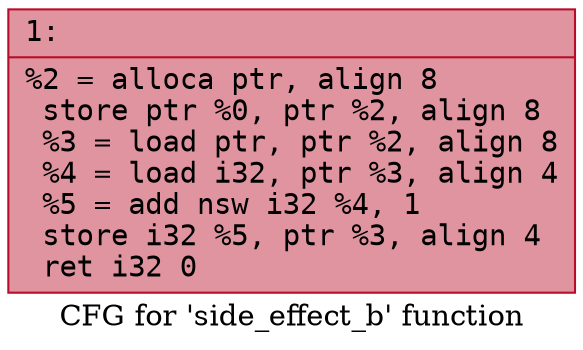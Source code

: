 digraph "CFG for 'side_effect_b' function" {
	label="CFG for 'side_effect_b' function";

	Node0x6086ba9a03f0 [shape=record,color="#b70d28ff", style=filled, fillcolor="#b70d2870" fontname="Courier",label="{1:\l|  %2 = alloca ptr, align 8\l  store ptr %0, ptr %2, align 8\l  %3 = load ptr, ptr %2, align 8\l  %4 = load i32, ptr %3, align 4\l  %5 = add nsw i32 %4, 1\l  store i32 %5, ptr %3, align 4\l  ret i32 0\l}"];
}
